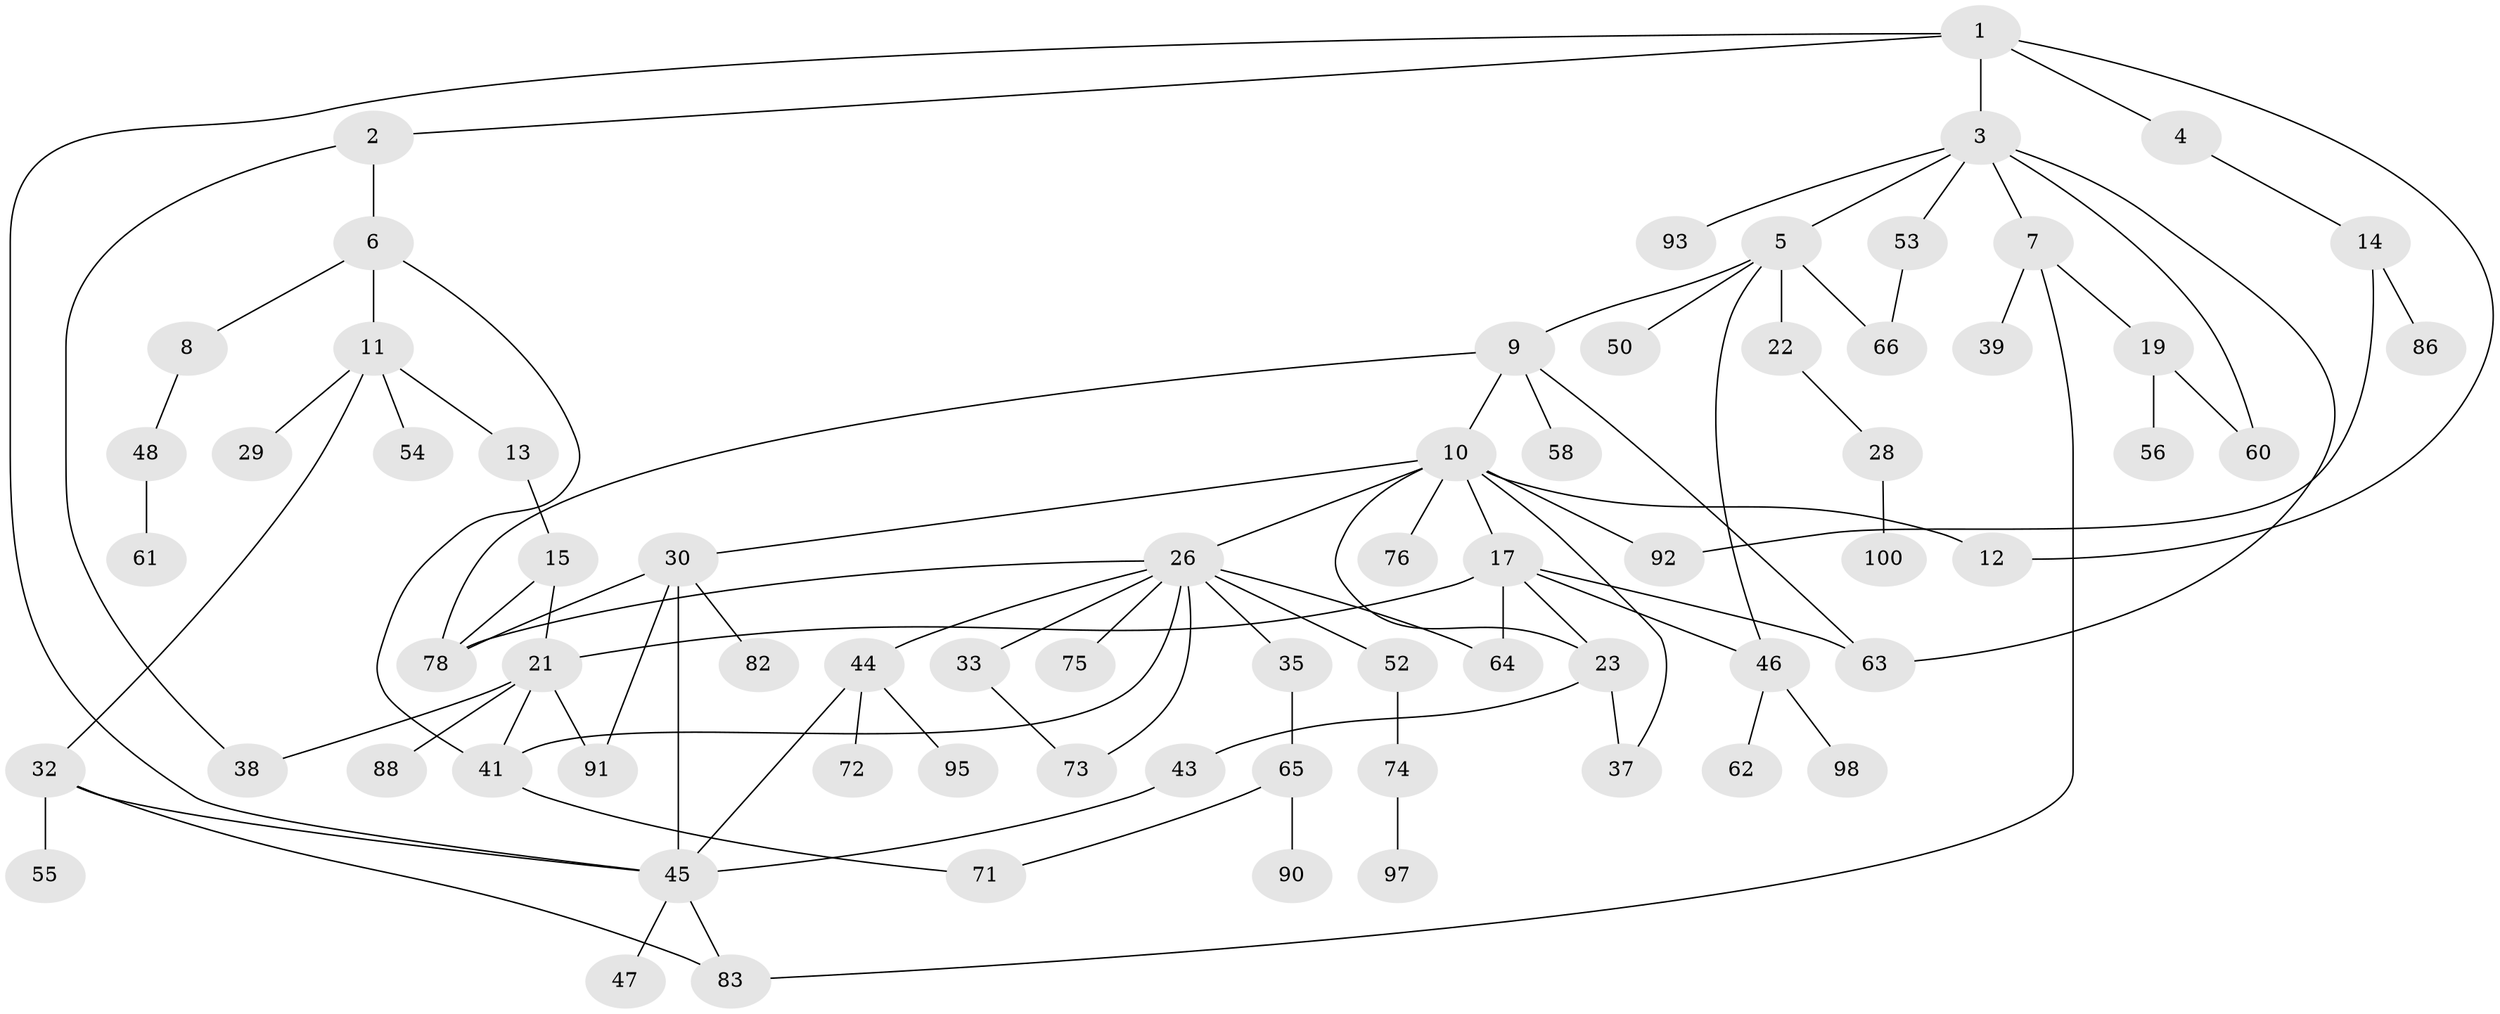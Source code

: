 // original degree distribution, {5: 0.05, 4: 0.14, 6: 0.03, 2: 0.28, 3: 0.16, 1: 0.32, 8: 0.01, 7: 0.01}
// Generated by graph-tools (version 1.1) at 2025/11/02/21/25 10:11:06]
// undirected, 70 vertices, 95 edges
graph export_dot {
graph [start="1"]
  node [color=gray90,style=filled];
  1 [super="+57"];
  2 [super="+89"];
  3 [super="+42"];
  4;
  5 [super="+80"];
  6 [super="+34"];
  7 [super="+18"];
  8 [super="+51"];
  9 [super="+25"];
  10 [super="+20"];
  11 [super="+16"];
  12;
  13;
  14 [super="+68"];
  15 [super="+40"];
  17 [super="+36"];
  19;
  21 [super="+49"];
  22 [super="+27"];
  23 [super="+24"];
  26 [super="+31"];
  28;
  29;
  30 [super="+69"];
  32;
  33 [super="+59"];
  35 [super="+84"];
  37;
  38;
  39;
  41;
  43;
  44 [super="+85"];
  45 [super="+81"];
  46 [super="+70"];
  47;
  48;
  50;
  52;
  53;
  54 [super="+79"];
  55 [super="+77"];
  56;
  58;
  60 [super="+67"];
  61;
  62;
  63;
  64;
  65 [super="+87"];
  66;
  71 [super="+96"];
  72;
  73;
  74;
  75;
  76;
  78 [super="+99"];
  82;
  83 [super="+94"];
  86;
  88;
  90;
  91;
  92;
  93;
  95;
  97;
  98;
  100;
  1 -- 2;
  1 -- 3;
  1 -- 4;
  1 -- 12;
  1 -- 45;
  2 -- 6;
  2 -- 38;
  3 -- 5;
  3 -- 7;
  3 -- 53;
  3 -- 63;
  3 -- 60;
  3 -- 93;
  4 -- 14;
  5 -- 9;
  5 -- 22;
  5 -- 50;
  5 -- 66;
  5 -- 46;
  6 -- 8;
  6 -- 11;
  6 -- 41;
  7 -- 19;
  7 -- 39;
  7 -- 83;
  8 -- 48;
  9 -- 10;
  9 -- 58;
  9 -- 63;
  9 -- 78;
  10 -- 17;
  10 -- 23;
  10 -- 30;
  10 -- 12;
  10 -- 26;
  10 -- 37;
  10 -- 76;
  10 -- 92;
  11 -- 13;
  11 -- 32;
  11 -- 54;
  11 -- 29;
  13 -- 15;
  14 -- 86;
  14 -- 92;
  15 -- 21;
  15 -- 78;
  17 -- 46;
  17 -- 64;
  17 -- 63;
  17 -- 21;
  17 -- 23;
  19 -- 56;
  19 -- 60;
  21 -- 38;
  21 -- 88;
  21 -- 41;
  21 -- 91;
  22 -- 28;
  23 -- 43;
  23 -- 37;
  26 -- 73;
  26 -- 64;
  26 -- 33;
  26 -- 35;
  26 -- 41;
  26 -- 75;
  26 -- 44;
  26 -- 52;
  26 -- 78;
  28 -- 100;
  30 -- 45;
  30 -- 78;
  30 -- 82;
  30 -- 91;
  32 -- 55;
  32 -- 83;
  32 -- 45;
  33 -- 73;
  35 -- 65;
  41 -- 71;
  43 -- 45;
  44 -- 72;
  44 -- 45;
  44 -- 95;
  45 -- 47;
  45 -- 83;
  46 -- 62;
  46 -- 98;
  48 -- 61;
  52 -- 74;
  53 -- 66;
  65 -- 90;
  65 -- 71;
  74 -- 97;
}
